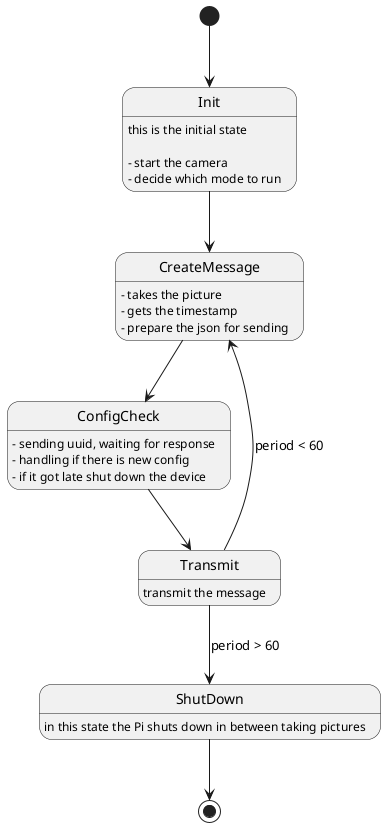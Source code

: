 @startuml App state diagram

[*] --> Init
Init : this is the initial state
Init: 
Init: - start the camera
Init: - decide which mode to run
Init --> CreateMessage

CreateMessage: - takes the picture
CreateMessage: - gets the timestamp
CreateMessage: - prepare the json for sending
CreateMessage --> ConfigCheck


ConfigCheck: - sending uuid, waiting for response
ConfigCheck: - handling if there is new config
ConfigCheck: - if it got late shut down the device
ConfigCheck --> Transmit

Transmit: transmit the message
Transmit --> ShutDown : period > 60
Transmit --> CreateMessage : period < 60

ShutDown: in this state the Pi shuts down in between taking pictures
ShutDown --> [*]

@enduml